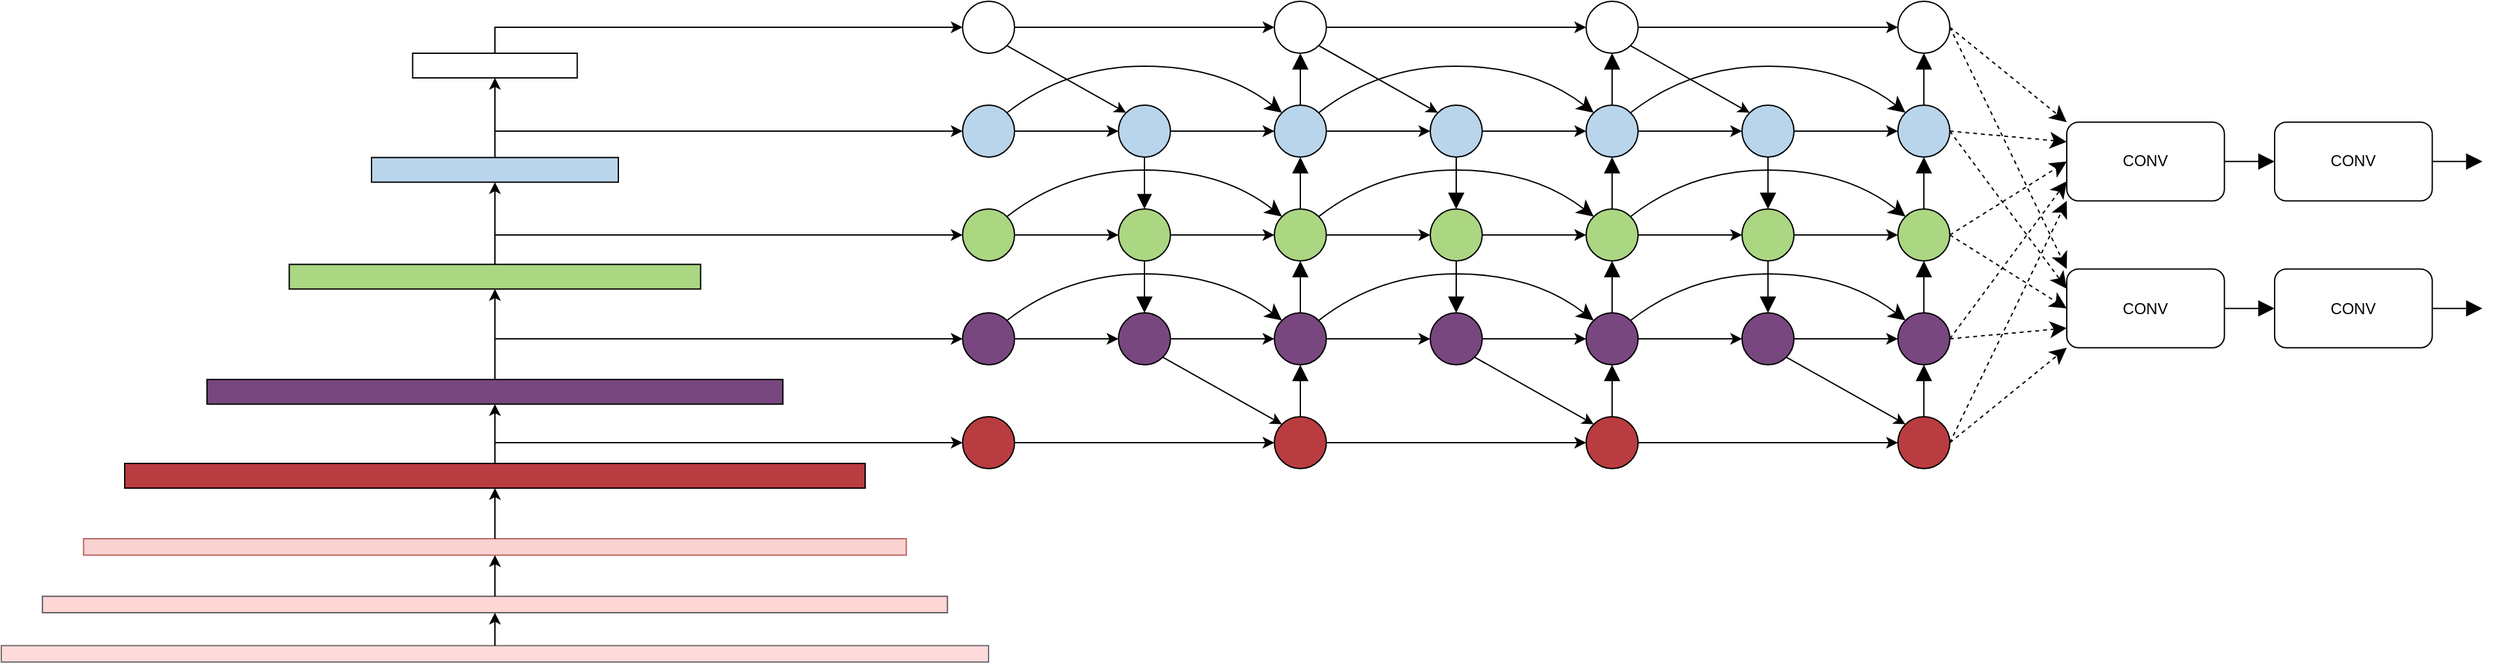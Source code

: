 <mxfile version="20.2.8" type="github">
  <diagram id="Q1lbnIge8eEQH-9hfLG9" name="第 1 页">
    <mxGraphModel dx="3061" dy="1337" grid="1" gridSize="10" guides="1" tooltips="1" connect="1" arrows="1" fold="1" page="1" pageScale="1" pageWidth="827" pageHeight="1169" math="0" shadow="0">
      <root>
        <mxCell id="0" />
        <mxCell id="1" parent="0" />
        <mxCell id="cvBlU5H9bP7NT6LMKIig-16" style="edgeStyle=orthogonalEdgeStyle;rounded=0;orthogonalLoop=1;jettySize=auto;html=1;exitX=1;exitY=0.5;exitDx=0;exitDy=0;entryX=0;entryY=0.5;entryDx=0;entryDy=0;" parent="1" source="nWclfOt-MqA_zXtuq-44-1" target="nWclfOt-MqA_zXtuq-44-11" edge="1">
          <mxGeometry relative="1" as="geometry" />
        </mxCell>
        <mxCell id="nWclfOt-MqA_zXtuq-44-1" value="" style="ellipse;whiteSpace=wrap;html=1;aspect=fixed;" parent="1" vertex="1">
          <mxGeometry x="200" y="160" width="40" height="40" as="geometry" />
        </mxCell>
        <mxCell id="cvBlU5H9bP7NT6LMKIig-19" style="edgeStyle=orthogonalEdgeStyle;rounded=0;orthogonalLoop=1;jettySize=auto;html=1;exitX=1;exitY=0.5;exitDx=0;exitDy=0;entryX=0;entryY=0.5;entryDx=0;entryDy=0;" parent="1" source="nWclfOt-MqA_zXtuq-44-2" target="nWclfOt-MqA_zXtuq-44-7" edge="1">
          <mxGeometry relative="1" as="geometry" />
        </mxCell>
        <mxCell id="nWclfOt-MqA_zXtuq-44-2" value="" style="ellipse;whiteSpace=wrap;html=1;aspect=fixed;fillColor=#B9D5EC;" parent="1" vertex="1">
          <mxGeometry x="200" y="240" width="40" height="40" as="geometry" />
        </mxCell>
        <mxCell id="cvBlU5H9bP7NT6LMKIig-25" style="edgeStyle=orthogonalEdgeStyle;rounded=0;orthogonalLoop=1;jettySize=auto;html=1;exitX=1;exitY=0.5;exitDx=0;exitDy=0;entryX=0;entryY=0.5;entryDx=0;entryDy=0;" parent="1" source="nWclfOt-MqA_zXtuq-44-3" target="nWclfOt-MqA_zXtuq-44-8" edge="1">
          <mxGeometry relative="1" as="geometry" />
        </mxCell>
        <mxCell id="nWclfOt-MqA_zXtuq-44-3" value="" style="ellipse;whiteSpace=wrap;html=1;aspect=fixed;fillColor=#ABD682;" parent="1" vertex="1">
          <mxGeometry x="200" y="320" width="40" height="40" as="geometry" />
        </mxCell>
        <mxCell id="cvBlU5H9bP7NT6LMKIig-31" style="edgeStyle=orthogonalEdgeStyle;rounded=0;orthogonalLoop=1;jettySize=auto;html=1;exitX=1;exitY=0.5;exitDx=0;exitDy=0;entryX=0;entryY=0.5;entryDx=0;entryDy=0;" parent="1" source="nWclfOt-MqA_zXtuq-44-4" target="nWclfOt-MqA_zXtuq-44-9" edge="1">
          <mxGeometry relative="1" as="geometry" />
        </mxCell>
        <mxCell id="nWclfOt-MqA_zXtuq-44-4" value="" style="ellipse;whiteSpace=wrap;html=1;aspect=fixed;fillColor=#78477F;" parent="1" vertex="1">
          <mxGeometry x="200" y="400" width="40" height="40" as="geometry" />
        </mxCell>
        <mxCell id="cvBlU5H9bP7NT6LMKIig-37" style="edgeStyle=orthogonalEdgeStyle;rounded=0;orthogonalLoop=1;jettySize=auto;html=1;exitX=1;exitY=0.5;exitDx=0;exitDy=0;entryX=0;entryY=0.5;entryDx=0;entryDy=0;" parent="1" source="nWclfOt-MqA_zXtuq-44-5" target="nWclfOt-MqA_zXtuq-44-15" edge="1">
          <mxGeometry relative="1" as="geometry" />
        </mxCell>
        <mxCell id="nWclfOt-MqA_zXtuq-44-5" value="" style="ellipse;whiteSpace=wrap;html=1;aspect=fixed;fillColor=#B93C40;" parent="1" vertex="1">
          <mxGeometry x="200" y="480" width="40" height="40" as="geometry" />
        </mxCell>
        <mxCell id="cvBlU5H9bP7NT6LMKIig-20" style="edgeStyle=orthogonalEdgeStyle;rounded=0;orthogonalLoop=1;jettySize=auto;html=1;exitX=1;exitY=0.5;exitDx=0;exitDy=0;entryX=0;entryY=0.5;entryDx=0;entryDy=0;" parent="1" source="nWclfOt-MqA_zXtuq-44-7" target="nWclfOt-MqA_zXtuq-44-12" edge="1">
          <mxGeometry relative="1" as="geometry" />
        </mxCell>
        <mxCell id="cvBlU5H9bP7NT6LMKIig-43" style="edgeStyle=orthogonalEdgeStyle;rounded=0;orthogonalLoop=1;jettySize=auto;html=1;exitX=0.5;exitY=1;exitDx=0;exitDy=0;entryX=0.5;entryY=0;entryDx=0;entryDy=0;endArrow=block;endFill=1;endSize=9;" parent="1" source="nWclfOt-MqA_zXtuq-44-7" target="nWclfOt-MqA_zXtuq-44-8" edge="1">
          <mxGeometry relative="1" as="geometry" />
        </mxCell>
        <mxCell id="nWclfOt-MqA_zXtuq-44-7" value="" style="ellipse;whiteSpace=wrap;html=1;aspect=fixed;fillColor=#B9D5EC;" parent="1" vertex="1">
          <mxGeometry x="320" y="240" width="40" height="40" as="geometry" />
        </mxCell>
        <mxCell id="cvBlU5H9bP7NT6LMKIig-26" style="edgeStyle=orthogonalEdgeStyle;rounded=0;orthogonalLoop=1;jettySize=auto;html=1;exitX=1;exitY=0.5;exitDx=0;exitDy=0;entryX=0;entryY=0.5;entryDx=0;entryDy=0;" parent="1" source="nWclfOt-MqA_zXtuq-44-8" target="nWclfOt-MqA_zXtuq-44-13" edge="1">
          <mxGeometry relative="1" as="geometry" />
        </mxCell>
        <mxCell id="cvBlU5H9bP7NT6LMKIig-44" style="edgeStyle=orthogonalEdgeStyle;rounded=0;orthogonalLoop=1;jettySize=auto;html=1;exitX=0.5;exitY=1;exitDx=0;exitDy=0;entryX=0.5;entryY=0;entryDx=0;entryDy=0;endArrow=block;endFill=1;endSize=10;" parent="1" source="nWclfOt-MqA_zXtuq-44-8" target="nWclfOt-MqA_zXtuq-44-9" edge="1">
          <mxGeometry relative="1" as="geometry" />
        </mxCell>
        <mxCell id="nWclfOt-MqA_zXtuq-44-8" value="" style="ellipse;whiteSpace=wrap;html=1;aspect=fixed;fillColor=#ABD682;" parent="1" vertex="1">
          <mxGeometry x="320" y="320" width="40" height="40" as="geometry" />
        </mxCell>
        <mxCell id="cvBlU5H9bP7NT6LMKIig-32" style="edgeStyle=orthogonalEdgeStyle;rounded=0;orthogonalLoop=1;jettySize=auto;html=1;exitX=1;exitY=0.5;exitDx=0;exitDy=0;entryX=0;entryY=0.5;entryDx=0;entryDy=0;" parent="1" source="nWclfOt-MqA_zXtuq-44-9" target="nWclfOt-MqA_zXtuq-44-14" edge="1">
          <mxGeometry relative="1" as="geometry" />
        </mxCell>
        <mxCell id="nWclfOt-MqA_zXtuq-44-9" value="" style="ellipse;whiteSpace=wrap;html=1;aspect=fixed;fillColor=#78477F;" parent="1" vertex="1">
          <mxGeometry x="320" y="400" width="40" height="40" as="geometry" />
        </mxCell>
        <mxCell id="cvBlU5H9bP7NT6LMKIig-17" style="edgeStyle=orthogonalEdgeStyle;rounded=0;orthogonalLoop=1;jettySize=auto;html=1;exitX=1;exitY=0.5;exitDx=0;exitDy=0;entryX=0;entryY=0.5;entryDx=0;entryDy=0;" parent="1" source="nWclfOt-MqA_zXtuq-44-11" target="nWclfOt-MqA_zXtuq-44-21" edge="1">
          <mxGeometry relative="1" as="geometry" />
        </mxCell>
        <mxCell id="nWclfOt-MqA_zXtuq-44-11" value="" style="ellipse;whiteSpace=wrap;html=1;aspect=fixed;" parent="1" vertex="1">
          <mxGeometry x="440" y="160" width="40" height="40" as="geometry" />
        </mxCell>
        <mxCell id="cvBlU5H9bP7NT6LMKIig-21" style="edgeStyle=orthogonalEdgeStyle;rounded=0;orthogonalLoop=1;jettySize=auto;html=1;exitX=1;exitY=0.5;exitDx=0;exitDy=0;entryX=0;entryY=0.5;entryDx=0;entryDy=0;" parent="1" source="nWclfOt-MqA_zXtuq-44-12" target="nWclfOt-MqA_zXtuq-44-17" edge="1">
          <mxGeometry relative="1" as="geometry" />
        </mxCell>
        <mxCell id="cvBlU5H9bP7NT6LMKIig-62" style="edgeStyle=orthogonalEdgeStyle;rounded=0;orthogonalLoop=1;jettySize=auto;html=1;exitX=0.5;exitY=0;exitDx=0;exitDy=0;entryX=0.5;entryY=1;entryDx=0;entryDy=0;endArrow=block;endFill=1;endSize=10;" parent="1" source="nWclfOt-MqA_zXtuq-44-12" target="nWclfOt-MqA_zXtuq-44-11" edge="1">
          <mxGeometry relative="1" as="geometry" />
        </mxCell>
        <mxCell id="nWclfOt-MqA_zXtuq-44-12" value="" style="ellipse;whiteSpace=wrap;html=1;aspect=fixed;fillColor=#B9D5EC;" parent="1" vertex="1">
          <mxGeometry x="440" y="240" width="40" height="40" as="geometry" />
        </mxCell>
        <mxCell id="cvBlU5H9bP7NT6LMKIig-27" style="edgeStyle=orthogonalEdgeStyle;rounded=0;orthogonalLoop=1;jettySize=auto;html=1;exitX=1;exitY=0.5;exitDx=0;exitDy=0;entryX=0;entryY=0.5;entryDx=0;entryDy=0;" parent="1" source="nWclfOt-MqA_zXtuq-44-13" target="nWclfOt-MqA_zXtuq-44-18" edge="1">
          <mxGeometry relative="1" as="geometry" />
        </mxCell>
        <mxCell id="cvBlU5H9bP7NT6LMKIig-63" style="edgeStyle=orthogonalEdgeStyle;rounded=0;orthogonalLoop=1;jettySize=auto;html=1;exitX=0.5;exitY=0;exitDx=0;exitDy=0;entryX=0.5;entryY=1;entryDx=0;entryDy=0;endArrow=block;endFill=1;endSize=10;" parent="1" source="nWclfOt-MqA_zXtuq-44-13" target="nWclfOt-MqA_zXtuq-44-12" edge="1">
          <mxGeometry relative="1" as="geometry" />
        </mxCell>
        <mxCell id="nWclfOt-MqA_zXtuq-44-13" value="" style="ellipse;whiteSpace=wrap;html=1;aspect=fixed;fillColor=#ABD682;" parent="1" vertex="1">
          <mxGeometry x="440" y="320" width="40" height="40" as="geometry" />
        </mxCell>
        <mxCell id="cvBlU5H9bP7NT6LMKIig-33" style="edgeStyle=orthogonalEdgeStyle;rounded=0;orthogonalLoop=1;jettySize=auto;html=1;exitX=1;exitY=0.5;exitDx=0;exitDy=0;entryX=0;entryY=0.5;entryDx=0;entryDy=0;" parent="1" source="nWclfOt-MqA_zXtuq-44-14" target="nWclfOt-MqA_zXtuq-44-19" edge="1">
          <mxGeometry relative="1" as="geometry" />
        </mxCell>
        <mxCell id="cvBlU5H9bP7NT6LMKIig-64" style="edgeStyle=orthogonalEdgeStyle;rounded=0;orthogonalLoop=1;jettySize=auto;html=1;exitX=0.5;exitY=0;exitDx=0;exitDy=0;entryX=0.5;entryY=1;entryDx=0;entryDy=0;endArrow=block;endFill=1;endSize=10;" parent="1" source="nWclfOt-MqA_zXtuq-44-14" target="nWclfOt-MqA_zXtuq-44-13" edge="1">
          <mxGeometry relative="1" as="geometry" />
        </mxCell>
        <mxCell id="nWclfOt-MqA_zXtuq-44-14" value="" style="ellipse;whiteSpace=wrap;html=1;aspect=fixed;fillColor=#78477F;" parent="1" vertex="1">
          <mxGeometry x="440" y="400" width="40" height="40" as="geometry" />
        </mxCell>
        <mxCell id="cvBlU5H9bP7NT6LMKIig-38" style="edgeStyle=orthogonalEdgeStyle;rounded=0;orthogonalLoop=1;jettySize=auto;html=1;exitX=1;exitY=0.5;exitDx=0;exitDy=0;entryX=0;entryY=0.5;entryDx=0;entryDy=0;" parent="1" source="nWclfOt-MqA_zXtuq-44-15" target="nWclfOt-MqA_zXtuq-44-25" edge="1">
          <mxGeometry relative="1" as="geometry" />
        </mxCell>
        <mxCell id="cvBlU5H9bP7NT6LMKIig-65" style="edgeStyle=orthogonalEdgeStyle;rounded=0;orthogonalLoop=1;jettySize=auto;html=1;exitX=0.5;exitY=0;exitDx=0;exitDy=0;entryX=0.5;entryY=1;entryDx=0;entryDy=0;endArrow=block;endFill=1;endSize=10;" parent="1" source="nWclfOt-MqA_zXtuq-44-15" target="nWclfOt-MqA_zXtuq-44-14" edge="1">
          <mxGeometry relative="1" as="geometry" />
        </mxCell>
        <mxCell id="nWclfOt-MqA_zXtuq-44-15" value="" style="ellipse;whiteSpace=wrap;html=1;aspect=fixed;fillColor=#B93C40;" parent="1" vertex="1">
          <mxGeometry x="440" y="480" width="40" height="40" as="geometry" />
        </mxCell>
        <mxCell id="cvBlU5H9bP7NT6LMKIig-22" style="edgeStyle=orthogonalEdgeStyle;rounded=0;orthogonalLoop=1;jettySize=auto;html=1;exitX=1;exitY=0.5;exitDx=0;exitDy=0;entryX=0;entryY=0.5;entryDx=0;entryDy=0;" parent="1" source="nWclfOt-MqA_zXtuq-44-17" target="nWclfOt-MqA_zXtuq-44-22" edge="1">
          <mxGeometry relative="1" as="geometry" />
        </mxCell>
        <mxCell id="cvBlU5H9bP7NT6LMKIig-66" style="edgeStyle=orthogonalEdgeStyle;rounded=0;orthogonalLoop=1;jettySize=auto;html=1;exitX=0.5;exitY=1;exitDx=0;exitDy=0;entryX=0.5;entryY=0;entryDx=0;entryDy=0;endArrow=block;endFill=1;endSize=10;" parent="1" source="nWclfOt-MqA_zXtuq-44-17" target="nWclfOt-MqA_zXtuq-44-18" edge="1">
          <mxGeometry relative="1" as="geometry" />
        </mxCell>
        <mxCell id="nWclfOt-MqA_zXtuq-44-17" value="" style="ellipse;whiteSpace=wrap;html=1;aspect=fixed;fillColor=#B9D5EC;" parent="1" vertex="1">
          <mxGeometry x="560" y="240" width="40" height="40" as="geometry" />
        </mxCell>
        <mxCell id="cvBlU5H9bP7NT6LMKIig-28" style="edgeStyle=orthogonalEdgeStyle;rounded=0;orthogonalLoop=1;jettySize=auto;html=1;exitX=1;exitY=0.5;exitDx=0;exitDy=0;entryX=0;entryY=0.5;entryDx=0;entryDy=0;" parent="1" source="nWclfOt-MqA_zXtuq-44-18" target="nWclfOt-MqA_zXtuq-44-23" edge="1">
          <mxGeometry relative="1" as="geometry" />
        </mxCell>
        <mxCell id="cvBlU5H9bP7NT6LMKIig-67" style="edgeStyle=orthogonalEdgeStyle;rounded=0;orthogonalLoop=1;jettySize=auto;html=1;exitX=0.5;exitY=1;exitDx=0;exitDy=0;entryX=0.5;entryY=0;entryDx=0;entryDy=0;endArrow=block;endFill=1;endSize=10;" parent="1" source="nWclfOt-MqA_zXtuq-44-18" target="nWclfOt-MqA_zXtuq-44-19" edge="1">
          <mxGeometry relative="1" as="geometry" />
        </mxCell>
        <mxCell id="nWclfOt-MqA_zXtuq-44-18" value="" style="ellipse;whiteSpace=wrap;html=1;aspect=fixed;fillColor=#ABD682;" parent="1" vertex="1">
          <mxGeometry x="560" y="320" width="40" height="40" as="geometry" />
        </mxCell>
        <mxCell id="cvBlU5H9bP7NT6LMKIig-34" style="edgeStyle=orthogonalEdgeStyle;rounded=0;orthogonalLoop=1;jettySize=auto;html=1;exitX=1;exitY=0.5;exitDx=0;exitDy=0;entryX=0;entryY=0.5;entryDx=0;entryDy=0;" parent="1" source="nWclfOt-MqA_zXtuq-44-19" target="nWclfOt-MqA_zXtuq-44-24" edge="1">
          <mxGeometry relative="1" as="geometry" />
        </mxCell>
        <mxCell id="nWclfOt-MqA_zXtuq-44-19" value="" style="ellipse;whiteSpace=wrap;html=1;aspect=fixed;fillColor=#78477F;" parent="1" vertex="1">
          <mxGeometry x="560" y="400" width="40" height="40" as="geometry" />
        </mxCell>
        <mxCell id="cvBlU5H9bP7NT6LMKIig-18" style="edgeStyle=orthogonalEdgeStyle;rounded=0;orthogonalLoop=1;jettySize=auto;html=1;exitX=1;exitY=0.5;exitDx=0;exitDy=0;entryX=0;entryY=0.5;entryDx=0;entryDy=0;" parent="1" source="nWclfOt-MqA_zXtuq-44-21" target="nWclfOt-MqA_zXtuq-44-31" edge="1">
          <mxGeometry relative="1" as="geometry" />
        </mxCell>
        <mxCell id="nWclfOt-MqA_zXtuq-44-21" value="" style="ellipse;whiteSpace=wrap;html=1;aspect=fixed;" parent="1" vertex="1">
          <mxGeometry x="680" y="160" width="40" height="40" as="geometry" />
        </mxCell>
        <mxCell id="cvBlU5H9bP7NT6LMKIig-23" style="edgeStyle=orthogonalEdgeStyle;rounded=0;orthogonalLoop=1;jettySize=auto;html=1;exitX=1;exitY=0.5;exitDx=0;exitDy=0;entryX=0;entryY=0.5;entryDx=0;entryDy=0;" parent="1" source="nWclfOt-MqA_zXtuq-44-22" target="nWclfOt-MqA_zXtuq-44-27" edge="1">
          <mxGeometry relative="1" as="geometry" />
        </mxCell>
        <mxCell id="cvBlU5H9bP7NT6LMKIig-77" style="edgeStyle=orthogonalEdgeStyle;rounded=0;orthogonalLoop=1;jettySize=auto;html=1;exitX=0.5;exitY=0;exitDx=0;exitDy=0;entryX=0.5;entryY=1;entryDx=0;entryDy=0;endArrow=block;endFill=1;endSize=10;" parent="1" source="nWclfOt-MqA_zXtuq-44-22" target="nWclfOt-MqA_zXtuq-44-21" edge="1">
          <mxGeometry relative="1" as="geometry" />
        </mxCell>
        <mxCell id="nWclfOt-MqA_zXtuq-44-22" value="" style="ellipse;whiteSpace=wrap;html=1;aspect=fixed;fillColor=#B9D5EC;" parent="1" vertex="1">
          <mxGeometry x="680" y="240" width="40" height="40" as="geometry" />
        </mxCell>
        <mxCell id="cvBlU5H9bP7NT6LMKIig-29" style="edgeStyle=orthogonalEdgeStyle;rounded=0;orthogonalLoop=1;jettySize=auto;html=1;exitX=1;exitY=0.5;exitDx=0;exitDy=0;entryX=0;entryY=0.5;entryDx=0;entryDy=0;" parent="1" source="nWclfOt-MqA_zXtuq-44-23" target="nWclfOt-MqA_zXtuq-44-28" edge="1">
          <mxGeometry relative="1" as="geometry" />
        </mxCell>
        <mxCell id="cvBlU5H9bP7NT6LMKIig-68" style="edgeStyle=orthogonalEdgeStyle;rounded=0;orthogonalLoop=1;jettySize=auto;html=1;exitX=0.5;exitY=0;exitDx=0;exitDy=0;entryX=0.5;entryY=1;entryDx=0;entryDy=0;endArrow=block;endFill=1;endSize=10;" parent="1" source="nWclfOt-MqA_zXtuq-44-23" target="nWclfOt-MqA_zXtuq-44-22" edge="1">
          <mxGeometry relative="1" as="geometry" />
        </mxCell>
        <mxCell id="nWclfOt-MqA_zXtuq-44-23" value="" style="ellipse;whiteSpace=wrap;html=1;aspect=fixed;fillColor=#ABD682;" parent="1" vertex="1">
          <mxGeometry x="680" y="320" width="40" height="40" as="geometry" />
        </mxCell>
        <mxCell id="cvBlU5H9bP7NT6LMKIig-35" style="edgeStyle=orthogonalEdgeStyle;rounded=0;orthogonalLoop=1;jettySize=auto;html=1;exitX=1;exitY=0.5;exitDx=0;exitDy=0;entryX=0;entryY=0.5;entryDx=0;entryDy=0;" parent="1" source="nWclfOt-MqA_zXtuq-44-24" target="nWclfOt-MqA_zXtuq-44-29" edge="1">
          <mxGeometry relative="1" as="geometry" />
        </mxCell>
        <mxCell id="cvBlU5H9bP7NT6LMKIig-69" style="edgeStyle=orthogonalEdgeStyle;rounded=0;orthogonalLoop=1;jettySize=auto;html=1;exitX=0.5;exitY=0;exitDx=0;exitDy=0;entryX=0.5;entryY=1;entryDx=0;entryDy=0;endArrow=block;endFill=1;endSize=10;" parent="1" source="nWclfOt-MqA_zXtuq-44-24" target="nWclfOt-MqA_zXtuq-44-23" edge="1">
          <mxGeometry relative="1" as="geometry" />
        </mxCell>
        <mxCell id="nWclfOt-MqA_zXtuq-44-24" value="" style="ellipse;whiteSpace=wrap;html=1;aspect=fixed;fillColor=#78477F;" parent="1" vertex="1">
          <mxGeometry x="680" y="400" width="40" height="40" as="geometry" />
        </mxCell>
        <mxCell id="cvBlU5H9bP7NT6LMKIig-39" style="edgeStyle=orthogonalEdgeStyle;rounded=0;orthogonalLoop=1;jettySize=auto;html=1;exitX=1;exitY=0.5;exitDx=0;exitDy=0;entryX=0;entryY=0.5;entryDx=0;entryDy=0;" parent="1" source="nWclfOt-MqA_zXtuq-44-25" target="nWclfOt-MqA_zXtuq-44-35" edge="1">
          <mxGeometry relative="1" as="geometry" />
        </mxCell>
        <mxCell id="cvBlU5H9bP7NT6LMKIig-70" style="edgeStyle=orthogonalEdgeStyle;rounded=0;orthogonalLoop=1;jettySize=auto;html=1;exitX=0.5;exitY=0;exitDx=0;exitDy=0;entryX=0.5;entryY=1;entryDx=0;entryDy=0;endArrow=block;endFill=1;endSize=10;" parent="1" source="nWclfOt-MqA_zXtuq-44-25" target="nWclfOt-MqA_zXtuq-44-24" edge="1">
          <mxGeometry relative="1" as="geometry" />
        </mxCell>
        <mxCell id="nWclfOt-MqA_zXtuq-44-25" value="" style="ellipse;whiteSpace=wrap;html=1;aspect=fixed;fillColor=#B93C40;" parent="1" vertex="1">
          <mxGeometry x="680" y="480" width="40" height="40" as="geometry" />
        </mxCell>
        <mxCell id="cvBlU5H9bP7NT6LMKIig-24" style="edgeStyle=orthogonalEdgeStyle;rounded=0;orthogonalLoop=1;jettySize=auto;html=1;exitX=1;exitY=0.5;exitDx=0;exitDy=0;entryX=0;entryY=0.5;entryDx=0;entryDy=0;" parent="1" source="nWclfOt-MqA_zXtuq-44-27" target="nWclfOt-MqA_zXtuq-44-32" edge="1">
          <mxGeometry relative="1" as="geometry" />
        </mxCell>
        <mxCell id="cvBlU5H9bP7NT6LMKIig-71" style="edgeStyle=orthogonalEdgeStyle;rounded=0;orthogonalLoop=1;jettySize=auto;html=1;exitX=0.5;exitY=1;exitDx=0;exitDy=0;entryX=0.5;entryY=0;entryDx=0;entryDy=0;endArrow=block;endFill=1;endSize=10;" parent="1" source="nWclfOt-MqA_zXtuq-44-27" target="nWclfOt-MqA_zXtuq-44-28" edge="1">
          <mxGeometry relative="1" as="geometry" />
        </mxCell>
        <mxCell id="nWclfOt-MqA_zXtuq-44-27" value="" style="ellipse;whiteSpace=wrap;html=1;aspect=fixed;fillColor=#B9D5EC;" parent="1" vertex="1">
          <mxGeometry x="800" y="240" width="40" height="40" as="geometry" />
        </mxCell>
        <mxCell id="cvBlU5H9bP7NT6LMKIig-30" style="edgeStyle=orthogonalEdgeStyle;rounded=0;orthogonalLoop=1;jettySize=auto;html=1;exitX=1;exitY=0.5;exitDx=0;exitDy=0;entryX=0;entryY=0.5;entryDx=0;entryDy=0;" parent="1" source="nWclfOt-MqA_zXtuq-44-28" target="nWclfOt-MqA_zXtuq-44-33" edge="1">
          <mxGeometry relative="1" as="geometry" />
        </mxCell>
        <mxCell id="cvBlU5H9bP7NT6LMKIig-72" style="edgeStyle=orthogonalEdgeStyle;rounded=0;orthogonalLoop=1;jettySize=auto;html=1;exitX=0.5;exitY=1;exitDx=0;exitDy=0;entryX=0.5;entryY=0;entryDx=0;entryDy=0;endArrow=block;endFill=1;endSize=10;" parent="1" source="nWclfOt-MqA_zXtuq-44-28" target="nWclfOt-MqA_zXtuq-44-29" edge="1">
          <mxGeometry relative="1" as="geometry" />
        </mxCell>
        <mxCell id="nWclfOt-MqA_zXtuq-44-28" value="" style="ellipse;whiteSpace=wrap;html=1;aspect=fixed;fillColor=#ABD682;" parent="1" vertex="1">
          <mxGeometry x="800" y="320" width="40" height="40" as="geometry" />
        </mxCell>
        <mxCell id="cvBlU5H9bP7NT6LMKIig-36" style="edgeStyle=orthogonalEdgeStyle;rounded=0;orthogonalLoop=1;jettySize=auto;html=1;exitX=1;exitY=0.5;exitDx=0;exitDy=0;entryX=0;entryY=0.5;entryDx=0;entryDy=0;" parent="1" source="nWclfOt-MqA_zXtuq-44-29" target="nWclfOt-MqA_zXtuq-44-34" edge="1">
          <mxGeometry relative="1" as="geometry" />
        </mxCell>
        <mxCell id="nWclfOt-MqA_zXtuq-44-29" value="" style="ellipse;whiteSpace=wrap;html=1;aspect=fixed;fillColor=#78477F;" parent="1" vertex="1">
          <mxGeometry x="800" y="400" width="40" height="40" as="geometry" />
        </mxCell>
        <mxCell id="nWclfOt-MqA_zXtuq-44-31" value="" style="ellipse;whiteSpace=wrap;html=1;aspect=fixed;" parent="1" vertex="1">
          <mxGeometry x="920" y="160" width="40" height="40" as="geometry" />
        </mxCell>
        <mxCell id="cvBlU5H9bP7NT6LMKIig-76" style="edgeStyle=orthogonalEdgeStyle;rounded=0;orthogonalLoop=1;jettySize=auto;html=1;exitX=0.5;exitY=0;exitDx=0;exitDy=0;entryX=0.5;entryY=1;entryDx=0;entryDy=0;endArrow=block;endFill=1;endSize=10;" parent="1" source="nWclfOt-MqA_zXtuq-44-32" target="nWclfOt-MqA_zXtuq-44-31" edge="1">
          <mxGeometry relative="1" as="geometry" />
        </mxCell>
        <mxCell id="nWclfOt-MqA_zXtuq-44-32" value="" style="ellipse;whiteSpace=wrap;html=1;aspect=fixed;fillColor=#B9D5EC;" parent="1" vertex="1">
          <mxGeometry x="920" y="240" width="40" height="40" as="geometry" />
        </mxCell>
        <mxCell id="cvBlU5H9bP7NT6LMKIig-75" style="edgeStyle=orthogonalEdgeStyle;rounded=0;orthogonalLoop=1;jettySize=auto;html=1;exitX=0.5;exitY=0;exitDx=0;exitDy=0;entryX=0.5;entryY=1;entryDx=0;entryDy=0;endArrow=block;endFill=1;endSize=10;" parent="1" source="nWclfOt-MqA_zXtuq-44-33" target="nWclfOt-MqA_zXtuq-44-32" edge="1">
          <mxGeometry relative="1" as="geometry" />
        </mxCell>
        <mxCell id="nWclfOt-MqA_zXtuq-44-33" value="" style="ellipse;whiteSpace=wrap;html=1;aspect=fixed;fillColor=#ABD682;" parent="1" vertex="1">
          <mxGeometry x="920" y="320" width="40" height="40" as="geometry" />
        </mxCell>
        <mxCell id="cvBlU5H9bP7NT6LMKIig-74" style="edgeStyle=orthogonalEdgeStyle;rounded=0;orthogonalLoop=1;jettySize=auto;html=1;exitX=0.5;exitY=0;exitDx=0;exitDy=0;entryX=0.5;entryY=1;entryDx=0;entryDy=0;endArrow=block;endFill=1;endSize=10;" parent="1" source="nWclfOt-MqA_zXtuq-44-34" target="nWclfOt-MqA_zXtuq-44-33" edge="1">
          <mxGeometry relative="1" as="geometry" />
        </mxCell>
        <mxCell id="nWclfOt-MqA_zXtuq-44-34" value="" style="ellipse;whiteSpace=wrap;html=1;aspect=fixed;fillColor=#78477F;" parent="1" vertex="1">
          <mxGeometry x="920" y="400" width="40" height="40" as="geometry" />
        </mxCell>
        <mxCell id="cvBlU5H9bP7NT6LMKIig-73" style="edgeStyle=orthogonalEdgeStyle;rounded=0;orthogonalLoop=1;jettySize=auto;html=1;exitX=0.5;exitY=0;exitDx=0;exitDy=0;entryX=0.5;entryY=1;entryDx=0;entryDy=0;endArrow=block;endFill=1;endSize=10;" parent="1" source="nWclfOt-MqA_zXtuq-44-35" target="nWclfOt-MqA_zXtuq-44-34" edge="1">
          <mxGeometry relative="1" as="geometry" />
        </mxCell>
        <mxCell id="nWclfOt-MqA_zXtuq-44-35" value="" style="ellipse;whiteSpace=wrap;html=1;aspect=fixed;fillColor=#B93C40;" parent="1" vertex="1">
          <mxGeometry x="920" y="480" width="40" height="40" as="geometry" />
        </mxCell>
        <mxCell id="nWclfOt-MqA_zXtuq-44-38" value="" style="rounded=0;whiteSpace=wrap;html=1;fillColor=#ffcccc;strokeColor=#36393d;opacity=70;" parent="1" vertex="1">
          <mxGeometry x="-540" y="656.333" width="760.0" height="12.667" as="geometry" />
        </mxCell>
        <mxCell id="nWclfOt-MqA_zXtuq-44-39" value="" style="rounded=0;whiteSpace=wrap;html=1;fillColor=#ffcccc;strokeColor=#36393d;opacity=80;" parent="1" vertex="1">
          <mxGeometry x="-508.333" y="618.333" width="696.667" height="12.667" as="geometry" />
        </mxCell>
        <mxCell id="cvBlU5H9bP7NT6LMKIig-7" style="edgeStyle=orthogonalEdgeStyle;rounded=0;orthogonalLoop=1;jettySize=auto;html=1;exitX=0.5;exitY=0;exitDx=0;exitDy=0;entryX=0.5;entryY=1;entryDx=0;entryDy=0;" parent="1" source="nWclfOt-MqA_zXtuq-44-38" target="nWclfOt-MqA_zXtuq-44-39" edge="1">
          <mxGeometry relative="1" as="geometry" />
        </mxCell>
        <mxCell id="nWclfOt-MqA_zXtuq-44-40" value="" style="rounded=0;whiteSpace=wrap;html=1;fillColor=#f8cecc;strokeColor=#b85450;opacity=90;" parent="1" vertex="1">
          <mxGeometry x="-476.667" y="574.0" width="633.333" height="12.667" as="geometry" />
        </mxCell>
        <mxCell id="cvBlU5H9bP7NT6LMKIig-8" style="edgeStyle=orthogonalEdgeStyle;rounded=0;orthogonalLoop=1;jettySize=auto;html=1;exitX=0.5;exitY=0;exitDx=0;exitDy=0;entryX=0.5;entryY=1;entryDx=0;entryDy=0;" parent="1" source="nWclfOt-MqA_zXtuq-44-39" target="nWclfOt-MqA_zXtuq-44-40" edge="1">
          <mxGeometry relative="1" as="geometry" />
        </mxCell>
        <mxCell id="cvBlU5H9bP7NT6LMKIig-1" value="" style="rounded=0;whiteSpace=wrap;html=1;fillColor=#B93C40;" parent="1" vertex="1">
          <mxGeometry x="-445" y="516.0" width="570" height="19" as="geometry" />
        </mxCell>
        <mxCell id="cvBlU5H9bP7NT6LMKIig-9" style="edgeStyle=orthogonalEdgeStyle;rounded=0;orthogonalLoop=1;jettySize=auto;html=1;exitX=0.5;exitY=0;exitDx=0;exitDy=0;entryX=0.5;entryY=1;entryDx=0;entryDy=0;" parent="1" source="nWclfOt-MqA_zXtuq-44-40" target="cvBlU5H9bP7NT6LMKIig-1" edge="1">
          <mxGeometry relative="1" as="geometry" />
        </mxCell>
        <mxCell id="cvBlU5H9bP7NT6LMKIig-2" value="" style="rounded=0;whiteSpace=wrap;html=1;fillColor=#78477F;" parent="1" vertex="1">
          <mxGeometry x="-381.667" y="451.333" width="443.333" height="19" as="geometry" />
        </mxCell>
        <mxCell id="cvBlU5H9bP7NT6LMKIig-10" style="edgeStyle=orthogonalEdgeStyle;rounded=0;orthogonalLoop=1;jettySize=auto;html=1;exitX=0.5;exitY=0;exitDx=0;exitDy=0;entryX=0.5;entryY=1;entryDx=0;entryDy=0;" parent="1" source="cvBlU5H9bP7NT6LMKIig-1" target="cvBlU5H9bP7NT6LMKIig-2" edge="1">
          <mxGeometry relative="1" as="geometry" />
        </mxCell>
        <mxCell id="cvBlU5H9bP7NT6LMKIig-3" value="" style="rounded=0;whiteSpace=wrap;html=1;fillColor=#ABD682;" parent="1" vertex="1">
          <mxGeometry x="-318.333" y="362.667" width="316.667" height="19" as="geometry" />
        </mxCell>
        <mxCell id="cvBlU5H9bP7NT6LMKIig-11" style="edgeStyle=orthogonalEdgeStyle;rounded=0;orthogonalLoop=1;jettySize=auto;html=1;exitX=0.5;exitY=0;exitDx=0;exitDy=0;entryX=0.5;entryY=1;entryDx=0;entryDy=0;" parent="1" source="cvBlU5H9bP7NT6LMKIig-2" target="cvBlU5H9bP7NT6LMKIig-3" edge="1">
          <mxGeometry relative="1" as="geometry" />
        </mxCell>
        <mxCell id="cvBlU5H9bP7NT6LMKIig-4" value="" style="rounded=0;whiteSpace=wrap;html=1;fillColor=#B9D5EC;" parent="1" vertex="1">
          <mxGeometry x="-255" y="280.333" width="190.0" height="19" as="geometry" />
        </mxCell>
        <mxCell id="cvBlU5H9bP7NT6LMKIig-12" style="edgeStyle=orthogonalEdgeStyle;rounded=0;orthogonalLoop=1;jettySize=auto;html=1;exitX=0.5;exitY=0;exitDx=0;exitDy=0;entryX=0.5;entryY=1;entryDx=0;entryDy=0;" parent="1" source="cvBlU5H9bP7NT6LMKIig-3" target="cvBlU5H9bP7NT6LMKIig-4" edge="1">
          <mxGeometry relative="1" as="geometry" />
        </mxCell>
        <mxCell id="cvBlU5H9bP7NT6LMKIig-15" style="edgeStyle=orthogonalEdgeStyle;rounded=0;orthogonalLoop=1;jettySize=auto;html=1;exitX=0.5;exitY=0;exitDx=0;exitDy=0;entryX=0;entryY=0.5;entryDx=0;entryDy=0;" parent="1" source="cvBlU5H9bP7NT6LMKIig-5" target="nWclfOt-MqA_zXtuq-44-1" edge="1">
          <mxGeometry relative="1" as="geometry" />
        </mxCell>
        <mxCell id="cvBlU5H9bP7NT6LMKIig-5" value="" style="rounded=0;whiteSpace=wrap;html=1;" parent="1" vertex="1">
          <mxGeometry x="-223.333" y="200" width="126.667" height="19" as="geometry" />
        </mxCell>
        <mxCell id="cvBlU5H9bP7NT6LMKIig-13" style="edgeStyle=orthogonalEdgeStyle;rounded=0;orthogonalLoop=1;jettySize=auto;html=1;exitX=0.5;exitY=0;exitDx=0;exitDy=0;entryX=0.5;entryY=1;entryDx=0;entryDy=0;" parent="1" source="cvBlU5H9bP7NT6LMKIig-4" target="cvBlU5H9bP7NT6LMKIig-5" edge="1">
          <mxGeometry relative="1" as="geometry" />
        </mxCell>
        <mxCell id="cvBlU5H9bP7NT6LMKIig-41" value="" style="endArrow=classic;html=1;rounded=0;exitX=1;exitY=1;exitDx=0;exitDy=0;entryX=0;entryY=0;entryDx=0;entryDy=0;" parent="1" source="nWclfOt-MqA_zXtuq-44-9" target="nWclfOt-MqA_zXtuq-44-15" edge="1">
          <mxGeometry width="50" height="50" relative="1" as="geometry">
            <mxPoint x="150" y="470" as="sourcePoint" />
            <mxPoint x="430" y="490" as="targetPoint" />
          </mxGeometry>
        </mxCell>
        <mxCell id="cvBlU5H9bP7NT6LMKIig-42" value="" style="endArrow=classic;html=1;rounded=0;exitX=1;exitY=1;exitDx=0;exitDy=0;entryX=0;entryY=0;entryDx=0;entryDy=0;" parent="1" source="nWclfOt-MqA_zXtuq-44-19" target="nWclfOt-MqA_zXtuq-44-25" edge="1">
          <mxGeometry width="50" height="50" relative="1" as="geometry">
            <mxPoint x="610" y="505" as="sourcePoint" />
            <mxPoint x="690" y="585" as="targetPoint" />
          </mxGeometry>
        </mxCell>
        <mxCell id="cvBlU5H9bP7NT6LMKIig-57" value="" style="endArrow=classic;html=1;rounded=0;exitX=1;exitY=1;exitDx=0;exitDy=0;entryX=0;entryY=0;entryDx=0;entryDy=0;" parent="1" source="nWclfOt-MqA_zXtuq-44-29" target="nWclfOt-MqA_zXtuq-44-35" edge="1">
          <mxGeometry width="50" height="50" relative="1" as="geometry">
            <mxPoint x="610" y="430" as="sourcePoint" />
            <mxPoint x="690" y="510" as="targetPoint" />
          </mxGeometry>
        </mxCell>
        <mxCell id="cvBlU5H9bP7NT6LMKIig-58" value="" style="endArrow=classic;html=1;rounded=0;entryX=0;entryY=0.5;entryDx=0;entryDy=0;" parent="1" target="nWclfOt-MqA_zXtuq-44-2" edge="1">
          <mxGeometry width="50" height="50" relative="1" as="geometry">
            <mxPoint x="-160" y="260" as="sourcePoint" />
            <mxPoint x="200" y="420" as="targetPoint" />
          </mxGeometry>
        </mxCell>
        <mxCell id="cvBlU5H9bP7NT6LMKIig-59" value="" style="endArrow=classic;html=1;rounded=0;entryX=0;entryY=0.5;entryDx=0;entryDy=0;" parent="1" target="nWclfOt-MqA_zXtuq-44-3" edge="1">
          <mxGeometry width="50" height="50" relative="1" as="geometry">
            <mxPoint x="-160" y="340" as="sourcePoint" />
            <mxPoint x="180" y="339" as="targetPoint" />
          </mxGeometry>
        </mxCell>
        <mxCell id="cvBlU5H9bP7NT6LMKIig-60" value="" style="endArrow=classic;html=1;rounded=0;entryX=0;entryY=0.5;entryDx=0;entryDy=0;" parent="1" target="nWclfOt-MqA_zXtuq-44-4" edge="1">
          <mxGeometry width="50" height="50" relative="1" as="geometry">
            <mxPoint x="-160" y="420" as="sourcePoint" />
            <mxPoint x="170" y="419" as="targetPoint" />
          </mxGeometry>
        </mxCell>
        <mxCell id="cvBlU5H9bP7NT6LMKIig-61" value="" style="endArrow=classic;html=1;rounded=0;entryX=0;entryY=0.5;entryDx=0;entryDy=0;" parent="1" target="nWclfOt-MqA_zXtuq-44-5" edge="1">
          <mxGeometry width="50" height="50" relative="1" as="geometry">
            <mxPoint x="-160" y="500" as="sourcePoint" />
            <mxPoint x="190" y="499" as="targetPoint" />
          </mxGeometry>
        </mxCell>
        <mxCell id="cvBlU5H9bP7NT6LMKIig-79" value="" style="endArrow=classic;html=1;rounded=0;exitX=1;exitY=1;exitDx=0;exitDy=0;entryX=0;entryY=0;entryDx=0;entryDy=0;" parent="1" source="nWclfOt-MqA_zXtuq-44-21" target="nWclfOt-MqA_zXtuq-44-27" edge="1">
          <mxGeometry width="50" height="50" relative="1" as="geometry">
            <mxPoint x="604.142" y="444.142" as="sourcePoint" />
            <mxPoint x="695.858" y="495.858" as="targetPoint" />
          </mxGeometry>
        </mxCell>
        <mxCell id="cvBlU5H9bP7NT6LMKIig-80" value="" style="endArrow=classic;html=1;rounded=0;exitX=1;exitY=1;exitDx=0;exitDy=0;entryX=0;entryY=0;entryDx=0;entryDy=0;" parent="1" source="nWclfOt-MqA_zXtuq-44-11" target="nWclfOt-MqA_zXtuq-44-17" edge="1">
          <mxGeometry width="50" height="50" relative="1" as="geometry">
            <mxPoint x="614.142" y="454.142" as="sourcePoint" />
            <mxPoint x="705.858" y="505.858" as="targetPoint" />
          </mxGeometry>
        </mxCell>
        <mxCell id="cvBlU5H9bP7NT6LMKIig-81" value="" style="endArrow=classic;html=1;rounded=0;exitX=1;exitY=1;exitDx=0;exitDy=0;entryX=0;entryY=0;entryDx=0;entryDy=0;" parent="1" source="nWclfOt-MqA_zXtuq-44-1" target="nWclfOt-MqA_zXtuq-44-7" edge="1">
          <mxGeometry width="50" height="50" relative="1" as="geometry">
            <mxPoint x="624.142" y="464.142" as="sourcePoint" />
            <mxPoint x="715.858" y="515.858" as="targetPoint" />
          </mxGeometry>
        </mxCell>
        <mxCell id="cvBlU5H9bP7NT6LMKIig-83" value="" style="curved=1;endArrow=classic;html=1;rounded=0;endSize=10;exitX=1;exitY=0;exitDx=0;exitDy=0;entryX=0;entryY=0;entryDx=0;entryDy=0;" parent="1" source="nWclfOt-MqA_zXtuq-44-2" target="nWclfOt-MqA_zXtuq-44-12" edge="1">
          <mxGeometry width="50" height="50" relative="1" as="geometry">
            <mxPoint x="-20" y="470" as="sourcePoint" />
            <mxPoint x="30" y="420" as="targetPoint" />
            <Array as="points">
              <mxPoint x="280" y="210" />
              <mxPoint x="400" y="210" />
            </Array>
          </mxGeometry>
        </mxCell>
        <mxCell id="cvBlU5H9bP7NT6LMKIig-84" value="" style="curved=1;endArrow=classic;html=1;rounded=0;endSize=10;exitX=1;exitY=0;exitDx=0;exitDy=0;entryX=0;entryY=0;entryDx=0;entryDy=0;" parent="1" edge="1">
          <mxGeometry width="50" height="50" relative="1" as="geometry">
            <mxPoint x="234.142" y="325.858" as="sourcePoint" />
            <mxPoint x="445.858" y="325.858" as="targetPoint" />
            <Array as="points">
              <mxPoint x="280" y="290" />
              <mxPoint x="400" y="290" />
            </Array>
          </mxGeometry>
        </mxCell>
        <mxCell id="cvBlU5H9bP7NT6LMKIig-85" value="" style="curved=1;endArrow=classic;html=1;rounded=0;endSize=10;exitX=1;exitY=0;exitDx=0;exitDy=0;entryX=0;entryY=0;entryDx=0;entryDy=0;" parent="1" edge="1">
          <mxGeometry width="50" height="50" relative="1" as="geometry">
            <mxPoint x="234.142" y="405.858" as="sourcePoint" />
            <mxPoint x="445.858" y="405.858" as="targetPoint" />
            <Array as="points">
              <mxPoint x="280" y="370" />
              <mxPoint x="400" y="370" />
            </Array>
          </mxGeometry>
        </mxCell>
        <mxCell id="cvBlU5H9bP7NT6LMKIig-86" value="" style="curved=1;endArrow=classic;html=1;rounded=0;endSize=10;exitX=1;exitY=0;exitDx=0;exitDy=0;entryX=0;entryY=0;entryDx=0;entryDy=0;" parent="1" edge="1">
          <mxGeometry width="50" height="50" relative="1" as="geometry">
            <mxPoint x="474.142" y="245.858" as="sourcePoint" />
            <mxPoint x="685.858" y="245.858" as="targetPoint" />
            <Array as="points">
              <mxPoint x="520" y="210" />
              <mxPoint x="640" y="210" />
            </Array>
          </mxGeometry>
        </mxCell>
        <mxCell id="cvBlU5H9bP7NT6LMKIig-87" value="" style="curved=1;endArrow=classic;html=1;rounded=0;endSize=10;exitX=1;exitY=0;exitDx=0;exitDy=0;entryX=0;entryY=0;entryDx=0;entryDy=0;" parent="1" edge="1">
          <mxGeometry width="50" height="50" relative="1" as="geometry">
            <mxPoint x="714.142" y="245.858" as="sourcePoint" />
            <mxPoint x="925.858" y="245.858" as="targetPoint" />
            <Array as="points">
              <mxPoint x="760" y="210" />
              <mxPoint x="880" y="210" />
            </Array>
          </mxGeometry>
        </mxCell>
        <mxCell id="cvBlU5H9bP7NT6LMKIig-88" value="" style="curved=1;endArrow=classic;html=1;rounded=0;endSize=10;exitX=1;exitY=0;exitDx=0;exitDy=0;entryX=0;entryY=0;entryDx=0;entryDy=0;" parent="1" edge="1">
          <mxGeometry width="50" height="50" relative="1" as="geometry">
            <mxPoint x="474.142" y="325.858" as="sourcePoint" />
            <mxPoint x="685.858" y="325.858" as="targetPoint" />
            <Array as="points">
              <mxPoint x="520" y="290" />
              <mxPoint x="640" y="290" />
            </Array>
          </mxGeometry>
        </mxCell>
        <mxCell id="cvBlU5H9bP7NT6LMKIig-89" value="" style="curved=1;endArrow=classic;html=1;rounded=0;endSize=10;exitX=1;exitY=0;exitDx=0;exitDy=0;entryX=0;entryY=0;entryDx=0;entryDy=0;" parent="1" edge="1">
          <mxGeometry width="50" height="50" relative="1" as="geometry">
            <mxPoint x="714.142" y="325.858" as="sourcePoint" />
            <mxPoint x="925.858" y="325.858" as="targetPoint" />
            <Array as="points">
              <mxPoint x="760" y="290" />
              <mxPoint x="880" y="290" />
            </Array>
          </mxGeometry>
        </mxCell>
        <mxCell id="cvBlU5H9bP7NT6LMKIig-90" value="" style="curved=1;endArrow=classic;html=1;rounded=0;endSize=10;exitX=1;exitY=0;exitDx=0;exitDy=0;entryX=0;entryY=0;entryDx=0;entryDy=0;" parent="1" edge="1">
          <mxGeometry width="50" height="50" relative="1" as="geometry">
            <mxPoint x="474.142" y="405.858" as="sourcePoint" />
            <mxPoint x="685.858" y="405.858" as="targetPoint" />
            <Array as="points">
              <mxPoint x="520" y="370" />
              <mxPoint x="640" y="370" />
            </Array>
          </mxGeometry>
        </mxCell>
        <mxCell id="cvBlU5H9bP7NT6LMKIig-91" value="" style="curved=1;endArrow=classic;html=1;rounded=0;endSize=10;exitX=1;exitY=0;exitDx=0;exitDy=0;entryX=0;entryY=0;entryDx=0;entryDy=0;" parent="1" edge="1">
          <mxGeometry width="50" height="50" relative="1" as="geometry">
            <mxPoint x="714.142" y="405.858" as="sourcePoint" />
            <mxPoint x="925.858" y="405.858" as="targetPoint" />
            <Array as="points">
              <mxPoint x="760" y="370" />
              <mxPoint x="880" y="370" />
            </Array>
          </mxGeometry>
        </mxCell>
        <mxCell id="cvBlU5H9bP7NT6LMKIig-95" style="edgeStyle=orthogonalEdgeStyle;rounded=0;orthogonalLoop=1;jettySize=auto;html=1;exitX=1;exitY=0.5;exitDx=0;exitDy=0;entryX=0;entryY=0.5;entryDx=0;entryDy=0;endArrow=block;endFill=1;endSize=10;" parent="1" source="cvBlU5H9bP7NT6LMKIig-92" target="cvBlU5H9bP7NT6LMKIig-94" edge="1">
          <mxGeometry relative="1" as="geometry" />
        </mxCell>
        <mxCell id="cvBlU5H9bP7NT6LMKIig-92" value="CONV" style="rounded=1;whiteSpace=wrap;html=1;fillColor=none;" parent="1" vertex="1">
          <mxGeometry x="1050" y="253.08" width="121.34" height="60.67" as="geometry" />
        </mxCell>
        <mxCell id="cvBlU5H9bP7NT6LMKIig-112" style="edgeStyle=orthogonalEdgeStyle;rounded=0;orthogonalLoop=1;jettySize=auto;html=1;exitX=1;exitY=0.5;exitDx=0;exitDy=0;endArrow=block;endFill=1;endSize=10;" parent="1" source="cvBlU5H9bP7NT6LMKIig-94" edge="1">
          <mxGeometry relative="1" as="geometry">
            <mxPoint x="1370" y="283.765" as="targetPoint" />
          </mxGeometry>
        </mxCell>
        <mxCell id="cvBlU5H9bP7NT6LMKIig-94" value="CONV" style="rounded=1;whiteSpace=wrap;html=1;fillColor=none;" parent="1" vertex="1">
          <mxGeometry x="1210" y="253.08" width="121.34" height="60.67" as="geometry" />
        </mxCell>
        <mxCell id="cvBlU5H9bP7NT6LMKIig-96" style="edgeStyle=orthogonalEdgeStyle;rounded=0;orthogonalLoop=1;jettySize=auto;html=1;exitX=1;exitY=0.5;exitDx=0;exitDy=0;entryX=0;entryY=0.5;entryDx=0;entryDy=0;endArrow=block;endFill=1;endSize=10;" parent="1" source="cvBlU5H9bP7NT6LMKIig-97" target="cvBlU5H9bP7NT6LMKIig-98" edge="1">
          <mxGeometry relative="1" as="geometry" />
        </mxCell>
        <mxCell id="cvBlU5H9bP7NT6LMKIig-97" value="CONV" style="rounded=1;whiteSpace=wrap;html=1;fillColor=none;" parent="1" vertex="1">
          <mxGeometry x="1050" y="366.25" width="121.34" height="60.67" as="geometry" />
        </mxCell>
        <mxCell id="cvBlU5H9bP7NT6LMKIig-113" style="edgeStyle=orthogonalEdgeStyle;rounded=0;orthogonalLoop=1;jettySize=auto;html=1;exitX=1;exitY=0.5;exitDx=0;exitDy=0;endArrow=block;endFill=1;endSize=10;" parent="1" source="cvBlU5H9bP7NT6LMKIig-98" edge="1">
          <mxGeometry relative="1" as="geometry">
            <mxPoint x="1370" y="396.706" as="targetPoint" />
          </mxGeometry>
        </mxCell>
        <mxCell id="cvBlU5H9bP7NT6LMKIig-98" value="CONV" style="rounded=1;whiteSpace=wrap;html=1;fillColor=none;" parent="1" vertex="1">
          <mxGeometry x="1210" y="366.25" width="121.34" height="60.67" as="geometry" />
        </mxCell>
        <mxCell id="cvBlU5H9bP7NT6LMKIig-100" value="" style="endArrow=classic;html=1;rounded=0;endSize=10;exitX=1;exitY=0.5;exitDx=0;exitDy=0;entryX=0;entryY=0;entryDx=0;entryDy=0;dashed=1;" parent="1" source="nWclfOt-MqA_zXtuq-44-31" target="cvBlU5H9bP7NT6LMKIig-92" edge="1">
          <mxGeometry width="50" height="50" relative="1" as="geometry">
            <mxPoint x="780" y="470" as="sourcePoint" />
            <mxPoint x="830" y="420" as="targetPoint" />
          </mxGeometry>
        </mxCell>
        <mxCell id="cvBlU5H9bP7NT6LMKIig-103" value="" style="endArrow=classic;html=1;rounded=0;endSize=10;exitX=1;exitY=0.5;exitDx=0;exitDy=0;entryX=0;entryY=0.25;entryDx=0;entryDy=0;dashed=1;" parent="1" source="nWclfOt-MqA_zXtuq-44-32" target="cvBlU5H9bP7NT6LMKIig-92" edge="1">
          <mxGeometry width="50" height="50" relative="1" as="geometry">
            <mxPoint x="970" y="190" as="sourcePoint" />
            <mxPoint x="1060" y="259.5" as="targetPoint" />
          </mxGeometry>
        </mxCell>
        <mxCell id="cvBlU5H9bP7NT6LMKIig-104" value="" style="endArrow=classic;html=1;rounded=0;endSize=10;exitX=1;exitY=0.5;exitDx=0;exitDy=0;entryX=0;entryY=0.5;entryDx=0;entryDy=0;dashed=1;" parent="1" source="nWclfOt-MqA_zXtuq-44-33" target="cvBlU5H9bP7NT6LMKIig-92" edge="1">
          <mxGeometry width="50" height="50" relative="1" as="geometry">
            <mxPoint x="980" y="200" as="sourcePoint" />
            <mxPoint x="1070" y="269.5" as="targetPoint" />
          </mxGeometry>
        </mxCell>
        <mxCell id="cvBlU5H9bP7NT6LMKIig-105" value="" style="endArrow=classic;html=1;rounded=0;endSize=10;exitX=1;exitY=0.5;exitDx=0;exitDy=0;entryX=0;entryY=0.75;entryDx=0;entryDy=0;dashed=1;" parent="1" source="nWclfOt-MqA_zXtuq-44-34" target="cvBlU5H9bP7NT6LMKIig-92" edge="1">
          <mxGeometry width="50" height="50" relative="1" as="geometry">
            <mxPoint x="990" y="210" as="sourcePoint" />
            <mxPoint x="1080" y="279.5" as="targetPoint" />
          </mxGeometry>
        </mxCell>
        <mxCell id="cvBlU5H9bP7NT6LMKIig-106" value="" style="endArrow=classic;html=1;rounded=0;endSize=10;exitX=1;exitY=0.5;exitDx=0;exitDy=0;entryX=0;entryY=1;entryDx=0;entryDy=0;dashed=1;" parent="1" source="nWclfOt-MqA_zXtuq-44-35" target="cvBlU5H9bP7NT6LMKIig-92" edge="1">
          <mxGeometry width="50" height="50" relative="1" as="geometry">
            <mxPoint x="1000" y="220" as="sourcePoint" />
            <mxPoint x="1090" y="289.5" as="targetPoint" />
          </mxGeometry>
        </mxCell>
        <mxCell id="cvBlU5H9bP7NT6LMKIig-107" value="" style="endArrow=classic;html=1;rounded=0;endSize=10;exitX=1;exitY=0.5;exitDx=0;exitDy=0;entryX=0;entryY=0;entryDx=0;entryDy=0;dashed=1;" parent="1" source="nWclfOt-MqA_zXtuq-44-31" target="cvBlU5H9bP7NT6LMKIig-97" edge="1">
          <mxGeometry width="50" height="50" relative="1" as="geometry">
            <mxPoint x="1010" y="230" as="sourcePoint" />
            <mxPoint x="1100" y="299.5" as="targetPoint" />
          </mxGeometry>
        </mxCell>
        <mxCell id="cvBlU5H9bP7NT6LMKIig-108" value="" style="endArrow=classic;html=1;rounded=0;endSize=10;exitX=1;exitY=0.5;exitDx=0;exitDy=0;entryX=0;entryY=0.25;entryDx=0;entryDy=0;dashed=1;" parent="1" source="nWclfOt-MqA_zXtuq-44-32" target="cvBlU5H9bP7NT6LMKIig-97" edge="1">
          <mxGeometry width="50" height="50" relative="1" as="geometry">
            <mxPoint x="1020" y="240" as="sourcePoint" />
            <mxPoint x="1110" y="309.5" as="targetPoint" />
          </mxGeometry>
        </mxCell>
        <mxCell id="cvBlU5H9bP7NT6LMKIig-109" value="" style="endArrow=classic;html=1;rounded=0;endSize=10;exitX=1;exitY=0.5;exitDx=0;exitDy=0;entryX=0;entryY=0.5;entryDx=0;entryDy=0;dashed=1;" parent="1" source="nWclfOt-MqA_zXtuq-44-33" target="cvBlU5H9bP7NT6LMKIig-97" edge="1">
          <mxGeometry width="50" height="50" relative="1" as="geometry">
            <mxPoint x="1030" y="250" as="sourcePoint" />
            <mxPoint x="1120" y="319.5" as="targetPoint" />
          </mxGeometry>
        </mxCell>
        <mxCell id="cvBlU5H9bP7NT6LMKIig-110" value="" style="endArrow=classic;html=1;rounded=0;endSize=10;exitX=1;exitY=0.5;exitDx=0;exitDy=0;entryX=0;entryY=0.75;entryDx=0;entryDy=0;dashed=1;" parent="1" source="nWclfOt-MqA_zXtuq-44-34" target="cvBlU5H9bP7NT6LMKIig-97" edge="1">
          <mxGeometry width="50" height="50" relative="1" as="geometry">
            <mxPoint x="1040" y="260" as="sourcePoint" />
            <mxPoint x="1130" y="329.5" as="targetPoint" />
          </mxGeometry>
        </mxCell>
        <mxCell id="cvBlU5H9bP7NT6LMKIig-111" value="" style="endArrow=classic;html=1;rounded=0;endSize=10;exitX=1;exitY=0.5;exitDx=0;exitDy=0;entryX=0;entryY=1;entryDx=0;entryDy=0;dashed=1;" parent="1" source="nWclfOt-MqA_zXtuq-44-35" target="cvBlU5H9bP7NT6LMKIig-97" edge="1">
          <mxGeometry width="50" height="50" relative="1" as="geometry">
            <mxPoint x="1050" y="270" as="sourcePoint" />
            <mxPoint x="1140" y="339.5" as="targetPoint" />
          </mxGeometry>
        </mxCell>
      </root>
    </mxGraphModel>
  </diagram>
</mxfile>
